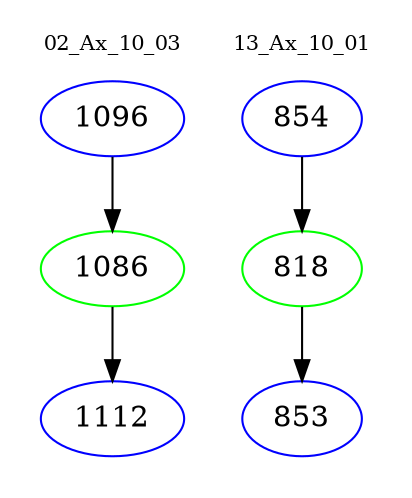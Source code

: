 digraph{
subgraph cluster_0 {
color = white
label = "02_Ax_10_03";
fontsize=10;
T0_1096 [label="1096", color="blue"]
T0_1096 -> T0_1086 [color="black"]
T0_1086 [label="1086", color="green"]
T0_1086 -> T0_1112 [color="black"]
T0_1112 [label="1112", color="blue"]
}
subgraph cluster_1 {
color = white
label = "13_Ax_10_01";
fontsize=10;
T1_854 [label="854", color="blue"]
T1_854 -> T1_818 [color="black"]
T1_818 [label="818", color="green"]
T1_818 -> T1_853 [color="black"]
T1_853 [label="853", color="blue"]
}
}
